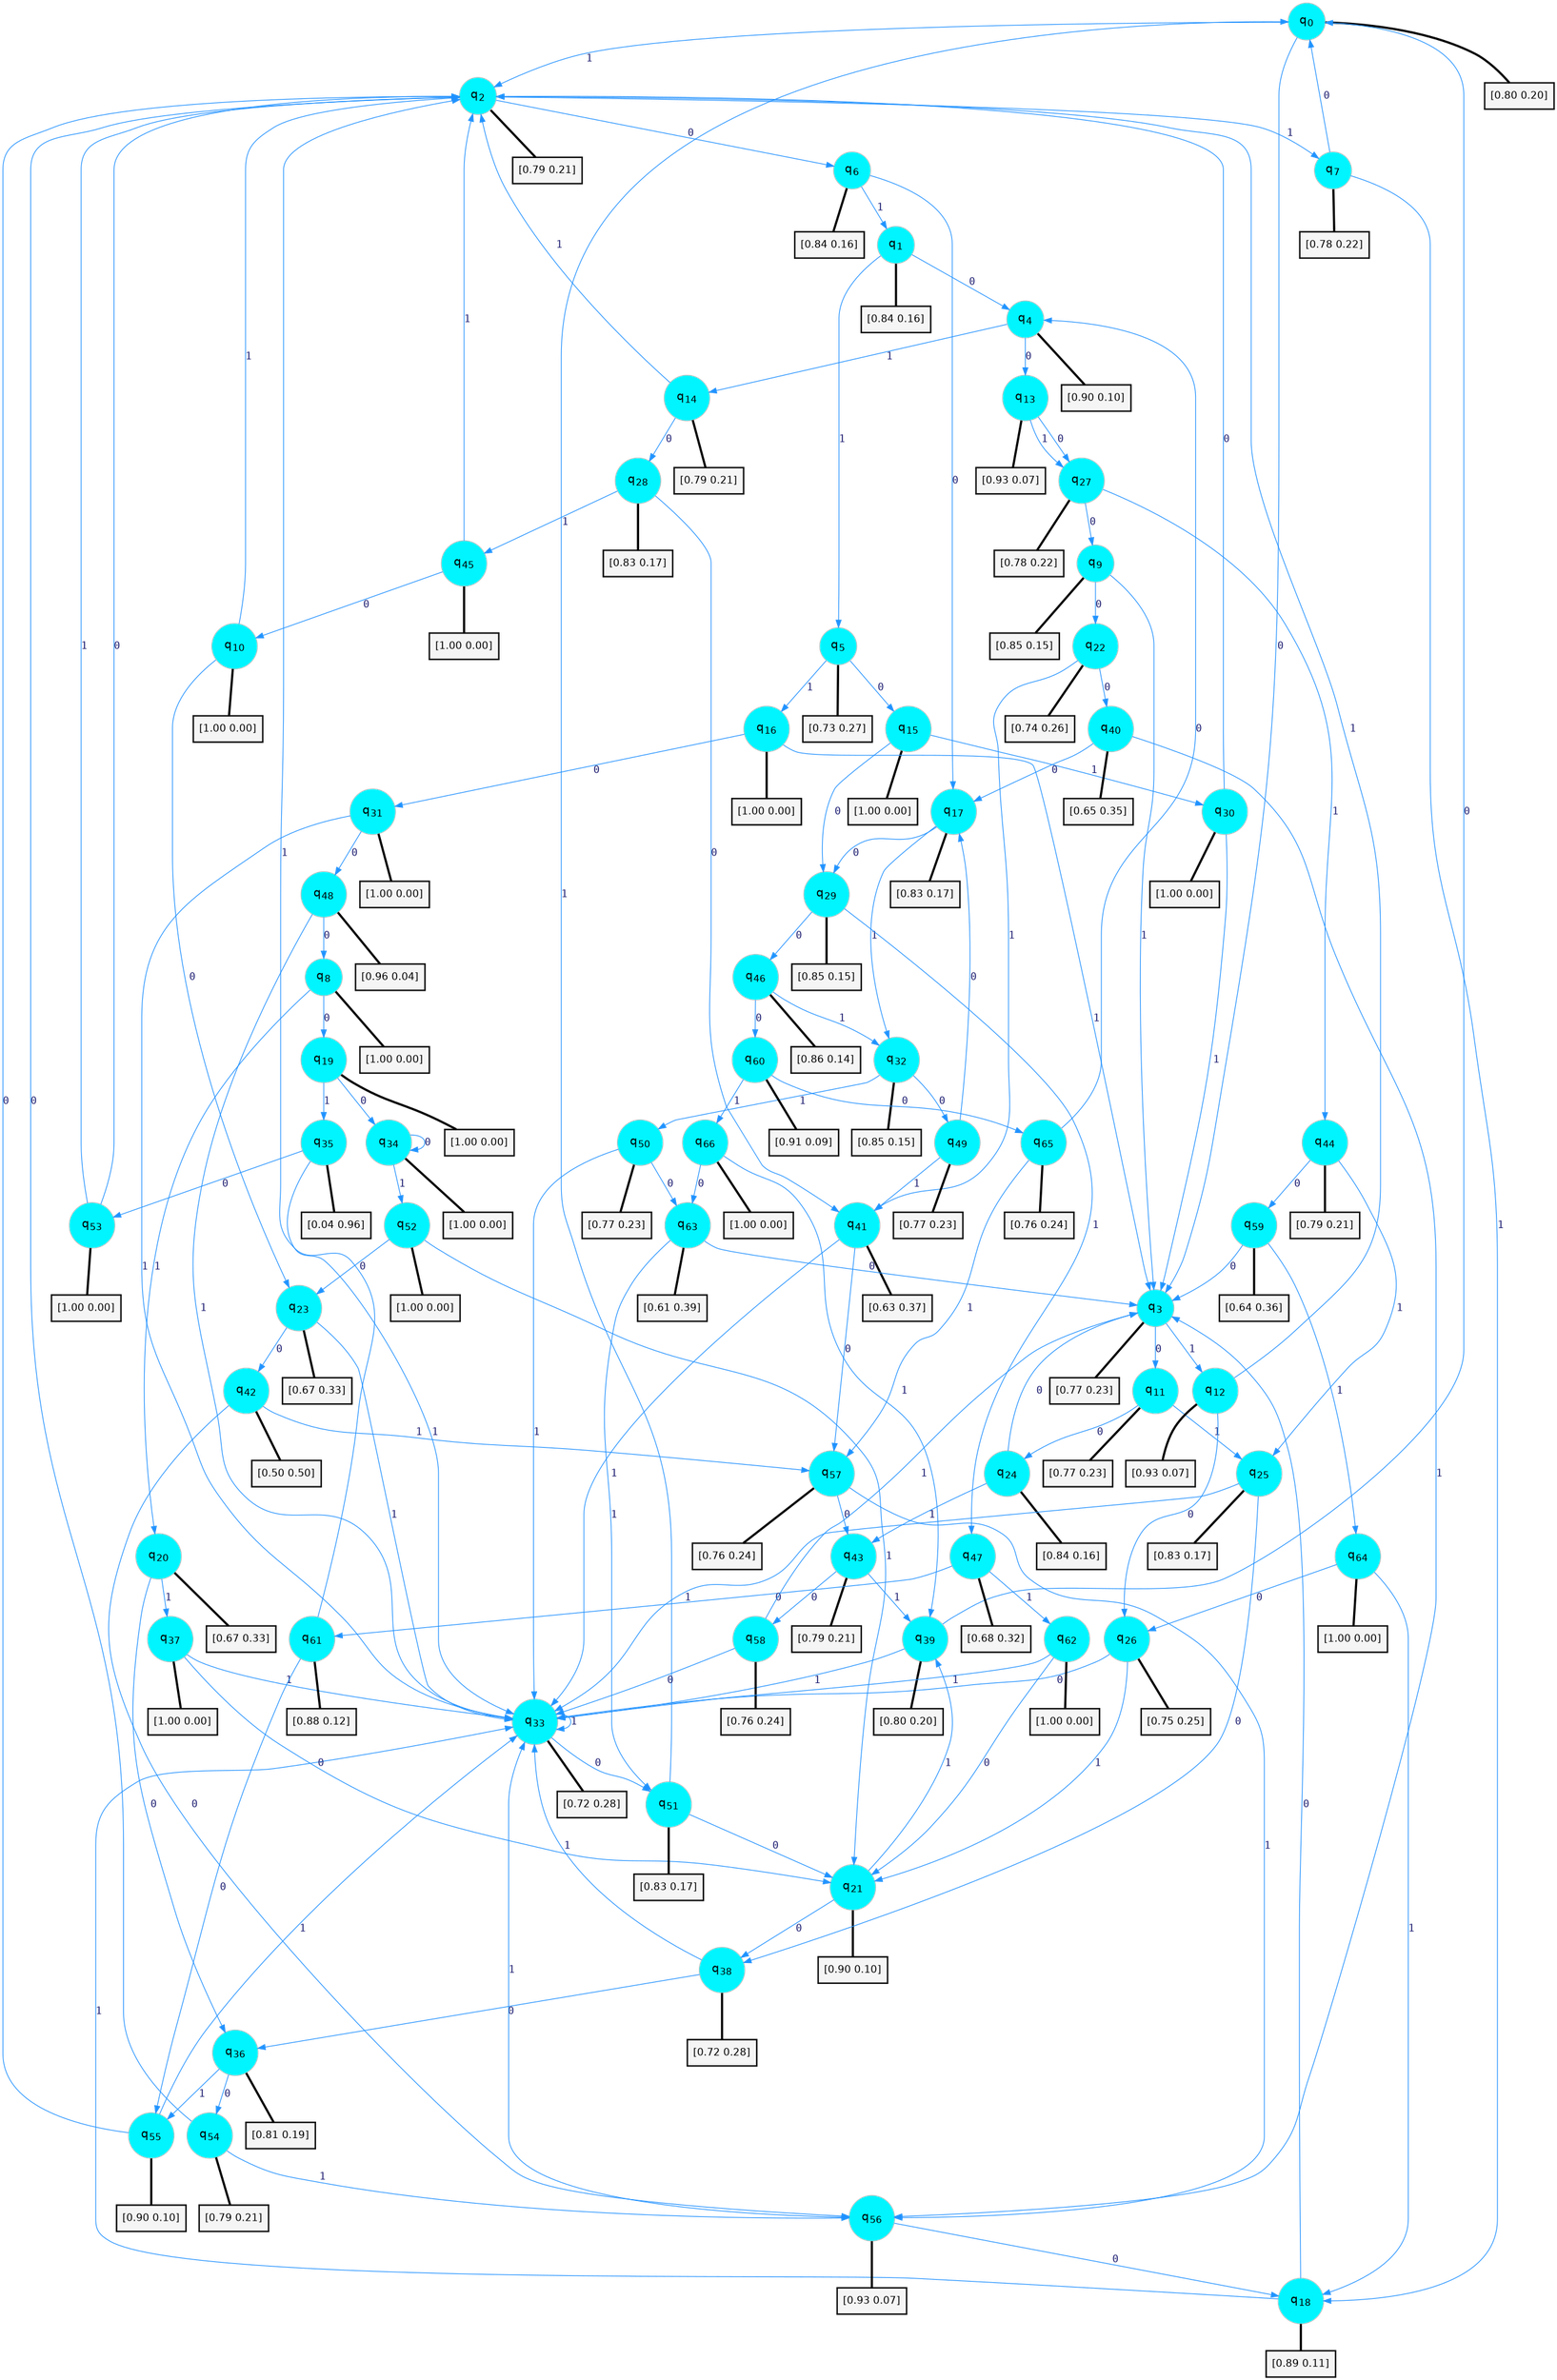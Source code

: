 digraph G {
graph [
bgcolor=transparent, dpi=300, rankdir=TD, size="40,25"];
node [
color=gray, fillcolor=turquoise1, fontcolor=black, fontname=Helvetica, fontsize=16, fontweight=bold, shape=circle, style=filled];
edge [
arrowsize=1, color=dodgerblue1, fontcolor=midnightblue, fontname=courier, fontweight=bold, penwidth=1, style=solid, weight=20];
0[label=<q<SUB>0</SUB>>];
1[label=<q<SUB>1</SUB>>];
2[label=<q<SUB>2</SUB>>];
3[label=<q<SUB>3</SUB>>];
4[label=<q<SUB>4</SUB>>];
5[label=<q<SUB>5</SUB>>];
6[label=<q<SUB>6</SUB>>];
7[label=<q<SUB>7</SUB>>];
8[label=<q<SUB>8</SUB>>];
9[label=<q<SUB>9</SUB>>];
10[label=<q<SUB>10</SUB>>];
11[label=<q<SUB>11</SUB>>];
12[label=<q<SUB>12</SUB>>];
13[label=<q<SUB>13</SUB>>];
14[label=<q<SUB>14</SUB>>];
15[label=<q<SUB>15</SUB>>];
16[label=<q<SUB>16</SUB>>];
17[label=<q<SUB>17</SUB>>];
18[label=<q<SUB>18</SUB>>];
19[label=<q<SUB>19</SUB>>];
20[label=<q<SUB>20</SUB>>];
21[label=<q<SUB>21</SUB>>];
22[label=<q<SUB>22</SUB>>];
23[label=<q<SUB>23</SUB>>];
24[label=<q<SUB>24</SUB>>];
25[label=<q<SUB>25</SUB>>];
26[label=<q<SUB>26</SUB>>];
27[label=<q<SUB>27</SUB>>];
28[label=<q<SUB>28</SUB>>];
29[label=<q<SUB>29</SUB>>];
30[label=<q<SUB>30</SUB>>];
31[label=<q<SUB>31</SUB>>];
32[label=<q<SUB>32</SUB>>];
33[label=<q<SUB>33</SUB>>];
34[label=<q<SUB>34</SUB>>];
35[label=<q<SUB>35</SUB>>];
36[label=<q<SUB>36</SUB>>];
37[label=<q<SUB>37</SUB>>];
38[label=<q<SUB>38</SUB>>];
39[label=<q<SUB>39</SUB>>];
40[label=<q<SUB>40</SUB>>];
41[label=<q<SUB>41</SUB>>];
42[label=<q<SUB>42</SUB>>];
43[label=<q<SUB>43</SUB>>];
44[label=<q<SUB>44</SUB>>];
45[label=<q<SUB>45</SUB>>];
46[label=<q<SUB>46</SUB>>];
47[label=<q<SUB>47</SUB>>];
48[label=<q<SUB>48</SUB>>];
49[label=<q<SUB>49</SUB>>];
50[label=<q<SUB>50</SUB>>];
51[label=<q<SUB>51</SUB>>];
52[label=<q<SUB>52</SUB>>];
53[label=<q<SUB>53</SUB>>];
54[label=<q<SUB>54</SUB>>];
55[label=<q<SUB>55</SUB>>];
56[label=<q<SUB>56</SUB>>];
57[label=<q<SUB>57</SUB>>];
58[label=<q<SUB>58</SUB>>];
59[label=<q<SUB>59</SUB>>];
60[label=<q<SUB>60</SUB>>];
61[label=<q<SUB>61</SUB>>];
62[label=<q<SUB>62</SUB>>];
63[label=<q<SUB>63</SUB>>];
64[label=<q<SUB>64</SUB>>];
65[label=<q<SUB>65</SUB>>];
66[label=<q<SUB>66</SUB>>];
67[label="[0.80 0.20]", shape=box,fontcolor=black, fontname=Helvetica, fontsize=14, penwidth=2, fillcolor=whitesmoke,color=black];
68[label="[0.84 0.16]", shape=box,fontcolor=black, fontname=Helvetica, fontsize=14, penwidth=2, fillcolor=whitesmoke,color=black];
69[label="[0.79 0.21]", shape=box,fontcolor=black, fontname=Helvetica, fontsize=14, penwidth=2, fillcolor=whitesmoke,color=black];
70[label="[0.77 0.23]", shape=box,fontcolor=black, fontname=Helvetica, fontsize=14, penwidth=2, fillcolor=whitesmoke,color=black];
71[label="[0.90 0.10]", shape=box,fontcolor=black, fontname=Helvetica, fontsize=14, penwidth=2, fillcolor=whitesmoke,color=black];
72[label="[0.73 0.27]", shape=box,fontcolor=black, fontname=Helvetica, fontsize=14, penwidth=2, fillcolor=whitesmoke,color=black];
73[label="[0.84 0.16]", shape=box,fontcolor=black, fontname=Helvetica, fontsize=14, penwidth=2, fillcolor=whitesmoke,color=black];
74[label="[0.78 0.22]", shape=box,fontcolor=black, fontname=Helvetica, fontsize=14, penwidth=2, fillcolor=whitesmoke,color=black];
75[label="[1.00 0.00]", shape=box,fontcolor=black, fontname=Helvetica, fontsize=14, penwidth=2, fillcolor=whitesmoke,color=black];
76[label="[0.85 0.15]", shape=box,fontcolor=black, fontname=Helvetica, fontsize=14, penwidth=2, fillcolor=whitesmoke,color=black];
77[label="[1.00 0.00]", shape=box,fontcolor=black, fontname=Helvetica, fontsize=14, penwidth=2, fillcolor=whitesmoke,color=black];
78[label="[0.77 0.23]", shape=box,fontcolor=black, fontname=Helvetica, fontsize=14, penwidth=2, fillcolor=whitesmoke,color=black];
79[label="[0.93 0.07]", shape=box,fontcolor=black, fontname=Helvetica, fontsize=14, penwidth=2, fillcolor=whitesmoke,color=black];
80[label="[0.93 0.07]", shape=box,fontcolor=black, fontname=Helvetica, fontsize=14, penwidth=2, fillcolor=whitesmoke,color=black];
81[label="[0.79 0.21]", shape=box,fontcolor=black, fontname=Helvetica, fontsize=14, penwidth=2, fillcolor=whitesmoke,color=black];
82[label="[1.00 0.00]", shape=box,fontcolor=black, fontname=Helvetica, fontsize=14, penwidth=2, fillcolor=whitesmoke,color=black];
83[label="[1.00 0.00]", shape=box,fontcolor=black, fontname=Helvetica, fontsize=14, penwidth=2, fillcolor=whitesmoke,color=black];
84[label="[0.83 0.17]", shape=box,fontcolor=black, fontname=Helvetica, fontsize=14, penwidth=2, fillcolor=whitesmoke,color=black];
85[label="[0.89 0.11]", shape=box,fontcolor=black, fontname=Helvetica, fontsize=14, penwidth=2, fillcolor=whitesmoke,color=black];
86[label="[1.00 0.00]", shape=box,fontcolor=black, fontname=Helvetica, fontsize=14, penwidth=2, fillcolor=whitesmoke,color=black];
87[label="[0.67 0.33]", shape=box,fontcolor=black, fontname=Helvetica, fontsize=14, penwidth=2, fillcolor=whitesmoke,color=black];
88[label="[0.90 0.10]", shape=box,fontcolor=black, fontname=Helvetica, fontsize=14, penwidth=2, fillcolor=whitesmoke,color=black];
89[label="[0.74 0.26]", shape=box,fontcolor=black, fontname=Helvetica, fontsize=14, penwidth=2, fillcolor=whitesmoke,color=black];
90[label="[0.67 0.33]", shape=box,fontcolor=black, fontname=Helvetica, fontsize=14, penwidth=2, fillcolor=whitesmoke,color=black];
91[label="[0.84 0.16]", shape=box,fontcolor=black, fontname=Helvetica, fontsize=14, penwidth=2, fillcolor=whitesmoke,color=black];
92[label="[0.83 0.17]", shape=box,fontcolor=black, fontname=Helvetica, fontsize=14, penwidth=2, fillcolor=whitesmoke,color=black];
93[label="[0.75 0.25]", shape=box,fontcolor=black, fontname=Helvetica, fontsize=14, penwidth=2, fillcolor=whitesmoke,color=black];
94[label="[0.78 0.22]", shape=box,fontcolor=black, fontname=Helvetica, fontsize=14, penwidth=2, fillcolor=whitesmoke,color=black];
95[label="[0.83 0.17]", shape=box,fontcolor=black, fontname=Helvetica, fontsize=14, penwidth=2, fillcolor=whitesmoke,color=black];
96[label="[0.85 0.15]", shape=box,fontcolor=black, fontname=Helvetica, fontsize=14, penwidth=2, fillcolor=whitesmoke,color=black];
97[label="[1.00 0.00]", shape=box,fontcolor=black, fontname=Helvetica, fontsize=14, penwidth=2, fillcolor=whitesmoke,color=black];
98[label="[1.00 0.00]", shape=box,fontcolor=black, fontname=Helvetica, fontsize=14, penwidth=2, fillcolor=whitesmoke,color=black];
99[label="[0.85 0.15]", shape=box,fontcolor=black, fontname=Helvetica, fontsize=14, penwidth=2, fillcolor=whitesmoke,color=black];
100[label="[0.72 0.28]", shape=box,fontcolor=black, fontname=Helvetica, fontsize=14, penwidth=2, fillcolor=whitesmoke,color=black];
101[label="[1.00 0.00]", shape=box,fontcolor=black, fontname=Helvetica, fontsize=14, penwidth=2, fillcolor=whitesmoke,color=black];
102[label="[0.04 0.96]", shape=box,fontcolor=black, fontname=Helvetica, fontsize=14, penwidth=2, fillcolor=whitesmoke,color=black];
103[label="[0.81 0.19]", shape=box,fontcolor=black, fontname=Helvetica, fontsize=14, penwidth=2, fillcolor=whitesmoke,color=black];
104[label="[1.00 0.00]", shape=box,fontcolor=black, fontname=Helvetica, fontsize=14, penwidth=2, fillcolor=whitesmoke,color=black];
105[label="[0.72 0.28]", shape=box,fontcolor=black, fontname=Helvetica, fontsize=14, penwidth=2, fillcolor=whitesmoke,color=black];
106[label="[0.80 0.20]", shape=box,fontcolor=black, fontname=Helvetica, fontsize=14, penwidth=2, fillcolor=whitesmoke,color=black];
107[label="[0.65 0.35]", shape=box,fontcolor=black, fontname=Helvetica, fontsize=14, penwidth=2, fillcolor=whitesmoke,color=black];
108[label="[0.63 0.37]", shape=box,fontcolor=black, fontname=Helvetica, fontsize=14, penwidth=2, fillcolor=whitesmoke,color=black];
109[label="[0.50 0.50]", shape=box,fontcolor=black, fontname=Helvetica, fontsize=14, penwidth=2, fillcolor=whitesmoke,color=black];
110[label="[0.79 0.21]", shape=box,fontcolor=black, fontname=Helvetica, fontsize=14, penwidth=2, fillcolor=whitesmoke,color=black];
111[label="[0.79 0.21]", shape=box,fontcolor=black, fontname=Helvetica, fontsize=14, penwidth=2, fillcolor=whitesmoke,color=black];
112[label="[1.00 0.00]", shape=box,fontcolor=black, fontname=Helvetica, fontsize=14, penwidth=2, fillcolor=whitesmoke,color=black];
113[label="[0.86 0.14]", shape=box,fontcolor=black, fontname=Helvetica, fontsize=14, penwidth=2, fillcolor=whitesmoke,color=black];
114[label="[0.68 0.32]", shape=box,fontcolor=black, fontname=Helvetica, fontsize=14, penwidth=2, fillcolor=whitesmoke,color=black];
115[label="[0.96 0.04]", shape=box,fontcolor=black, fontname=Helvetica, fontsize=14, penwidth=2, fillcolor=whitesmoke,color=black];
116[label="[0.77 0.23]", shape=box,fontcolor=black, fontname=Helvetica, fontsize=14, penwidth=2, fillcolor=whitesmoke,color=black];
117[label="[0.77 0.23]", shape=box,fontcolor=black, fontname=Helvetica, fontsize=14, penwidth=2, fillcolor=whitesmoke,color=black];
118[label="[0.83 0.17]", shape=box,fontcolor=black, fontname=Helvetica, fontsize=14, penwidth=2, fillcolor=whitesmoke,color=black];
119[label="[1.00 0.00]", shape=box,fontcolor=black, fontname=Helvetica, fontsize=14, penwidth=2, fillcolor=whitesmoke,color=black];
120[label="[1.00 0.00]", shape=box,fontcolor=black, fontname=Helvetica, fontsize=14, penwidth=2, fillcolor=whitesmoke,color=black];
121[label="[0.79 0.21]", shape=box,fontcolor=black, fontname=Helvetica, fontsize=14, penwidth=2, fillcolor=whitesmoke,color=black];
122[label="[0.90 0.10]", shape=box,fontcolor=black, fontname=Helvetica, fontsize=14, penwidth=2, fillcolor=whitesmoke,color=black];
123[label="[0.93 0.07]", shape=box,fontcolor=black, fontname=Helvetica, fontsize=14, penwidth=2, fillcolor=whitesmoke,color=black];
124[label="[0.76 0.24]", shape=box,fontcolor=black, fontname=Helvetica, fontsize=14, penwidth=2, fillcolor=whitesmoke,color=black];
125[label="[0.76 0.24]", shape=box,fontcolor=black, fontname=Helvetica, fontsize=14, penwidth=2, fillcolor=whitesmoke,color=black];
126[label="[0.64 0.36]", shape=box,fontcolor=black, fontname=Helvetica, fontsize=14, penwidth=2, fillcolor=whitesmoke,color=black];
127[label="[0.91 0.09]", shape=box,fontcolor=black, fontname=Helvetica, fontsize=14, penwidth=2, fillcolor=whitesmoke,color=black];
128[label="[0.88 0.12]", shape=box,fontcolor=black, fontname=Helvetica, fontsize=14, penwidth=2, fillcolor=whitesmoke,color=black];
129[label="[1.00 0.00]", shape=box,fontcolor=black, fontname=Helvetica, fontsize=14, penwidth=2, fillcolor=whitesmoke,color=black];
130[label="[0.61 0.39]", shape=box,fontcolor=black, fontname=Helvetica, fontsize=14, penwidth=2, fillcolor=whitesmoke,color=black];
131[label="[1.00 0.00]", shape=box,fontcolor=black, fontname=Helvetica, fontsize=14, penwidth=2, fillcolor=whitesmoke,color=black];
132[label="[0.76 0.24]", shape=box,fontcolor=black, fontname=Helvetica, fontsize=14, penwidth=2, fillcolor=whitesmoke,color=black];
133[label="[1.00 0.00]", shape=box,fontcolor=black, fontname=Helvetica, fontsize=14, penwidth=2, fillcolor=whitesmoke,color=black];
0->3 [label=0];
0->2 [label=1];
0->67 [arrowhead=none, penwidth=3,color=black];
1->4 [label=0];
1->5 [label=1];
1->68 [arrowhead=none, penwidth=3,color=black];
2->6 [label=0];
2->7 [label=1];
2->69 [arrowhead=none, penwidth=3,color=black];
3->11 [label=0];
3->12 [label=1];
3->70 [arrowhead=none, penwidth=3,color=black];
4->13 [label=0];
4->14 [label=1];
4->71 [arrowhead=none, penwidth=3,color=black];
5->15 [label=0];
5->16 [label=1];
5->72 [arrowhead=none, penwidth=3,color=black];
6->17 [label=0];
6->1 [label=1];
6->73 [arrowhead=none, penwidth=3,color=black];
7->0 [label=0];
7->18 [label=1];
7->74 [arrowhead=none, penwidth=3,color=black];
8->19 [label=0];
8->20 [label=1];
8->75 [arrowhead=none, penwidth=3,color=black];
9->22 [label=0];
9->3 [label=1];
9->76 [arrowhead=none, penwidth=3,color=black];
10->23 [label=0];
10->2 [label=1];
10->77 [arrowhead=none, penwidth=3,color=black];
11->24 [label=0];
11->25 [label=1];
11->78 [arrowhead=none, penwidth=3,color=black];
12->26 [label=0];
12->2 [label=1];
12->79 [arrowhead=none, penwidth=3,color=black];
13->27 [label=0];
13->27 [label=1];
13->80 [arrowhead=none, penwidth=3,color=black];
14->28 [label=0];
14->2 [label=1];
14->81 [arrowhead=none, penwidth=3,color=black];
15->29 [label=0];
15->30 [label=1];
15->82 [arrowhead=none, penwidth=3,color=black];
16->31 [label=0];
16->3 [label=1];
16->83 [arrowhead=none, penwidth=3,color=black];
17->29 [label=0];
17->32 [label=1];
17->84 [arrowhead=none, penwidth=3,color=black];
18->3 [label=0];
18->33 [label=1];
18->85 [arrowhead=none, penwidth=3,color=black];
19->34 [label=0];
19->35 [label=1];
19->86 [arrowhead=none, penwidth=3,color=black];
20->36 [label=0];
20->37 [label=1];
20->87 [arrowhead=none, penwidth=3,color=black];
21->38 [label=0];
21->39 [label=1];
21->88 [arrowhead=none, penwidth=3,color=black];
22->40 [label=0];
22->41 [label=1];
22->89 [arrowhead=none, penwidth=3,color=black];
23->42 [label=0];
23->33 [label=1];
23->90 [arrowhead=none, penwidth=3,color=black];
24->3 [label=0];
24->43 [label=1];
24->91 [arrowhead=none, penwidth=3,color=black];
25->38 [label=0];
25->33 [label=1];
25->92 [arrowhead=none, penwidth=3,color=black];
26->33 [label=0];
26->21 [label=1];
26->93 [arrowhead=none, penwidth=3,color=black];
27->9 [label=0];
27->44 [label=1];
27->94 [arrowhead=none, penwidth=3,color=black];
28->41 [label=0];
28->45 [label=1];
28->95 [arrowhead=none, penwidth=3,color=black];
29->46 [label=0];
29->47 [label=1];
29->96 [arrowhead=none, penwidth=3,color=black];
30->2 [label=0];
30->3 [label=1];
30->97 [arrowhead=none, penwidth=3,color=black];
31->48 [label=0];
31->33 [label=1];
31->98 [arrowhead=none, penwidth=3,color=black];
32->49 [label=0];
32->50 [label=1];
32->99 [arrowhead=none, penwidth=3,color=black];
33->51 [label=0];
33->33 [label=1];
33->100 [arrowhead=none, penwidth=3,color=black];
34->34 [label=0];
34->52 [label=1];
34->101 [arrowhead=none, penwidth=3,color=black];
35->53 [label=0];
35->33 [label=1];
35->102 [arrowhead=none, penwidth=3,color=black];
36->54 [label=0];
36->55 [label=1];
36->103 [arrowhead=none, penwidth=3,color=black];
37->21 [label=0];
37->33 [label=1];
37->104 [arrowhead=none, penwidth=3,color=black];
38->36 [label=0];
38->33 [label=1];
38->105 [arrowhead=none, penwidth=3,color=black];
39->0 [label=0];
39->33 [label=1];
39->106 [arrowhead=none, penwidth=3,color=black];
40->17 [label=0];
40->56 [label=1];
40->107 [arrowhead=none, penwidth=3,color=black];
41->57 [label=0];
41->33 [label=1];
41->108 [arrowhead=none, penwidth=3,color=black];
42->56 [label=0];
42->57 [label=1];
42->109 [arrowhead=none, penwidth=3,color=black];
43->58 [label=0];
43->39 [label=1];
43->110 [arrowhead=none, penwidth=3,color=black];
44->59 [label=0];
44->25 [label=1];
44->111 [arrowhead=none, penwidth=3,color=black];
45->10 [label=0];
45->2 [label=1];
45->112 [arrowhead=none, penwidth=3,color=black];
46->60 [label=0];
46->32 [label=1];
46->113 [arrowhead=none, penwidth=3,color=black];
47->61 [label=0];
47->62 [label=1];
47->114 [arrowhead=none, penwidth=3,color=black];
48->8 [label=0];
48->33 [label=1];
48->115 [arrowhead=none, penwidth=3,color=black];
49->17 [label=0];
49->41 [label=1];
49->116 [arrowhead=none, penwidth=3,color=black];
50->63 [label=0];
50->33 [label=1];
50->117 [arrowhead=none, penwidth=3,color=black];
51->21 [label=0];
51->0 [label=1];
51->118 [arrowhead=none, penwidth=3,color=black];
52->23 [label=0];
52->21 [label=1];
52->119 [arrowhead=none, penwidth=3,color=black];
53->2 [label=0];
53->2 [label=1];
53->120 [arrowhead=none, penwidth=3,color=black];
54->2 [label=0];
54->56 [label=1];
54->121 [arrowhead=none, penwidth=3,color=black];
55->2 [label=0];
55->33 [label=1];
55->122 [arrowhead=none, penwidth=3,color=black];
56->18 [label=0];
56->33 [label=1];
56->123 [arrowhead=none, penwidth=3,color=black];
57->43 [label=0];
57->56 [label=1];
57->124 [arrowhead=none, penwidth=3,color=black];
58->33 [label=0];
58->3 [label=1];
58->125 [arrowhead=none, penwidth=3,color=black];
59->3 [label=0];
59->64 [label=1];
59->126 [arrowhead=none, penwidth=3,color=black];
60->65 [label=0];
60->66 [label=1];
60->127 [arrowhead=none, penwidth=3,color=black];
61->55 [label=0];
61->2 [label=1];
61->128 [arrowhead=none, penwidth=3,color=black];
62->21 [label=0];
62->33 [label=1];
62->129 [arrowhead=none, penwidth=3,color=black];
63->3 [label=0];
63->51 [label=1];
63->130 [arrowhead=none, penwidth=3,color=black];
64->26 [label=0];
64->18 [label=1];
64->131 [arrowhead=none, penwidth=3,color=black];
65->4 [label=0];
65->57 [label=1];
65->132 [arrowhead=none, penwidth=3,color=black];
66->63 [label=0];
66->39 [label=1];
66->133 [arrowhead=none, penwidth=3,color=black];
}
